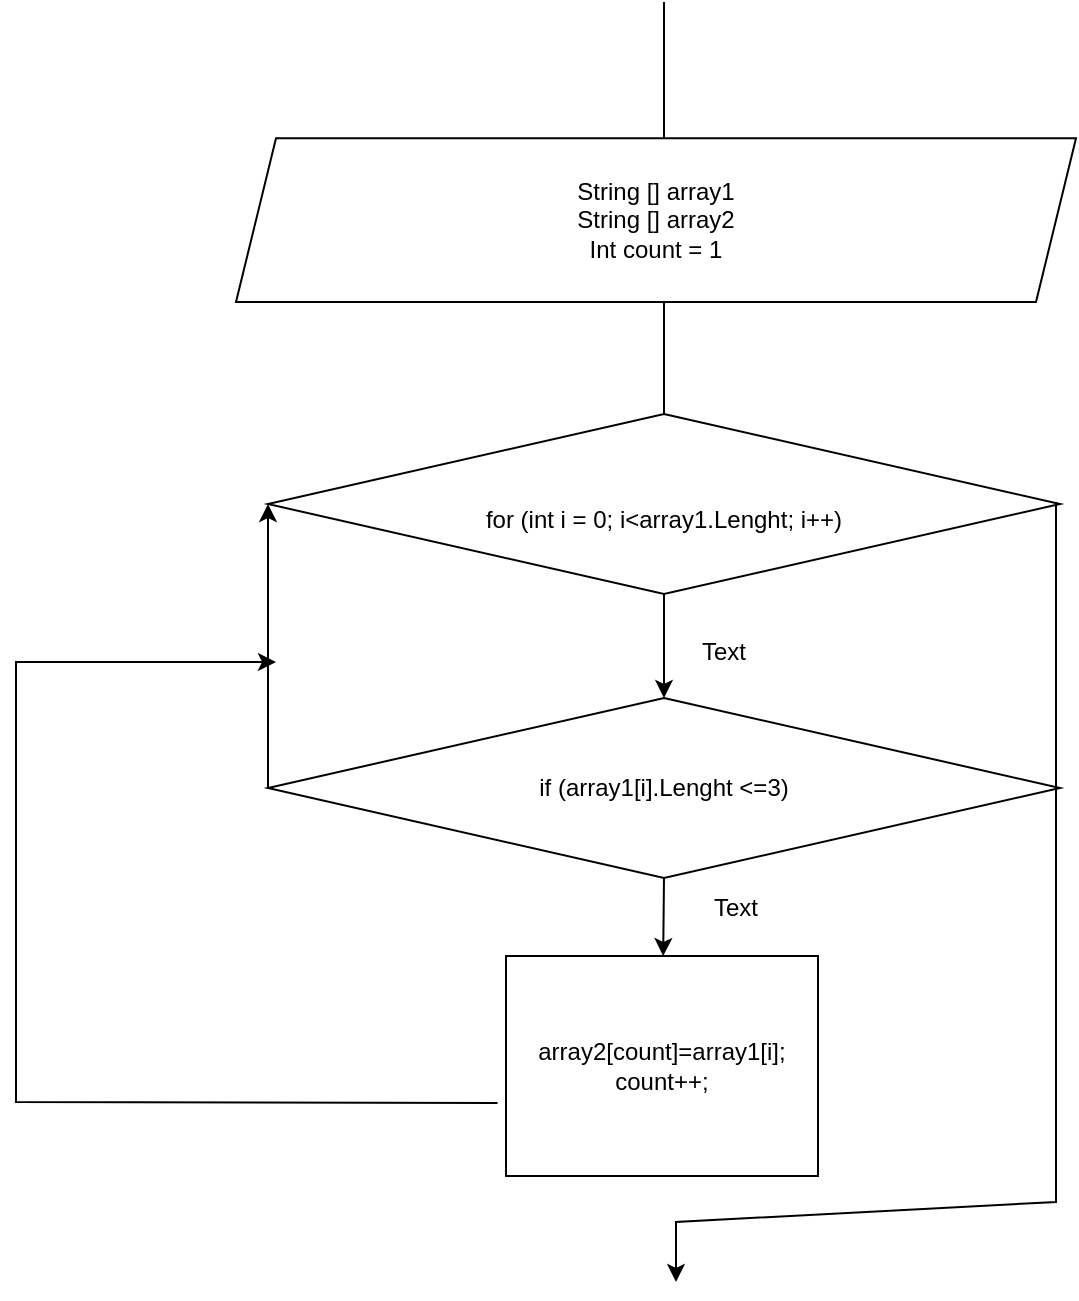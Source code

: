 <mxfile version="21.0.2" type="device"><diagram name="Page-1" id="edf60f1a-56cd-e834-aa8a-f176f3a09ee4"><mxGraphModel dx="1395" dy="1472" grid="1" gridSize="10" guides="1" tooltips="1" connect="1" arrows="1" fold="1" page="1" pageScale="1" pageWidth="1100" pageHeight="850" background="none" math="0" shadow="0"><root><mxCell id="0"/><mxCell id="1" parent="0"/><mxCell id="kZTI5n-nf501eiYYhkiV-4" value="" style="group" vertex="1" connectable="0" parent="1"><mxGeometry x="460" y="-20" width="420" height="150" as="geometry"/></mxCell><mxCell id="kZTI5n-nf501eiYYhkiV-1" value="" style="endArrow=none;html=1;rounded=0;" edge="1" parent="kZTI5n-nf501eiYYhkiV-4"><mxGeometry width="50" height="50" relative="1" as="geometry"><mxPoint x="214" y="68.182" as="sourcePoint"/><mxPoint x="214" as="targetPoint"/></mxGeometry></mxCell><mxCell id="kZTI5n-nf501eiYYhkiV-3" value="String [] array1&lt;br&gt;String [] array2&lt;br&gt;Int count = 1" style="shape=parallelogram;perimeter=parallelogramPerimeter;whiteSpace=wrap;html=1;fixedSize=1;" vertex="1" parent="kZTI5n-nf501eiYYhkiV-4"><mxGeometry y="68.182" width="420" height="81.818" as="geometry"/></mxCell><mxCell id="kZTI5n-nf501eiYYhkiV-5" value="" style="endArrow=none;html=1;rounded=0;exitX=0.5;exitY=0;exitDx=0;exitDy=0;" edge="1" parent="1" source="kZTI5n-nf501eiYYhkiV-6"><mxGeometry width="50" height="50" relative="1" as="geometry"><mxPoint x="674" y="198.182" as="sourcePoint"/><mxPoint x="674" y="130" as="targetPoint"/></mxGeometry></mxCell><mxCell id="kZTI5n-nf501eiYYhkiV-6" value="&lt;br&gt;for (int i = 0; i&amp;lt;array1.Lenght; i++)" style="rhombus;whiteSpace=wrap;html=1;" vertex="1" parent="1"><mxGeometry x="476" y="186" width="396" height="90" as="geometry"/></mxCell><mxCell id="kZTI5n-nf501eiYYhkiV-7" value="if (array1[i].Lenght &amp;lt;=3)" style="rhombus;whiteSpace=wrap;html=1;" vertex="1" parent="1"><mxGeometry x="476" y="328" width="396" height="90" as="geometry"/></mxCell><mxCell id="kZTI5n-nf501eiYYhkiV-8" value="" style="endArrow=classic;html=1;rounded=0;exitX=0.5;exitY=1;exitDx=0;exitDy=0;entryX=0.5;entryY=0;entryDx=0;entryDy=0;" edge="1" parent="1" source="kZTI5n-nf501eiYYhkiV-6" target="kZTI5n-nf501eiYYhkiV-7"><mxGeometry width="50" height="50" relative="1" as="geometry"><mxPoint x="550" y="340" as="sourcePoint"/><mxPoint x="600" y="290" as="targetPoint"/></mxGeometry></mxCell><mxCell id="kZTI5n-nf501eiYYhkiV-9" value="" style="endArrow=classic;html=1;rounded=0;" edge="1" parent="1"><mxGeometry width="50" height="50" relative="1" as="geometry"><mxPoint x="870" y="230" as="sourcePoint"/><mxPoint x="680" y="620" as="targetPoint"/><Array as="points"><mxPoint x="870" y="580"/><mxPoint x="680" y="590"/></Array></mxGeometry></mxCell><mxCell id="kZTI5n-nf501eiYYhkiV-10" value="" style="endArrow=classic;html=1;rounded=0;exitX=0.5;exitY=1;exitDx=0;exitDy=0;" edge="1" parent="1" source="kZTI5n-nf501eiYYhkiV-7" target="kZTI5n-nf501eiYYhkiV-11"><mxGeometry width="50" height="50" relative="1" as="geometry"><mxPoint x="600" y="340" as="sourcePoint"/><mxPoint x="674" y="450" as="targetPoint"/></mxGeometry></mxCell><mxCell id="kZTI5n-nf501eiYYhkiV-11" value="array2[count]=array1[i];&lt;br&gt;count++;" style="rounded=0;whiteSpace=wrap;html=1;" vertex="1" parent="1"><mxGeometry x="595" y="457" width="156" height="110" as="geometry"/></mxCell><mxCell id="kZTI5n-nf501eiYYhkiV-12" value="Text" style="text;html=1;strokeColor=none;fillColor=none;align=center;verticalAlign=middle;whiteSpace=wrap;rounded=0;" vertex="1" parent="1"><mxGeometry x="680" y="418" width="60" height="30" as="geometry"/></mxCell><mxCell id="kZTI5n-nf501eiYYhkiV-13" value="Text" style="text;html=1;strokeColor=none;fillColor=none;align=center;verticalAlign=middle;whiteSpace=wrap;rounded=0;" vertex="1" parent="1"><mxGeometry x="674" y="290" width="60" height="30" as="geometry"/></mxCell><mxCell id="kZTI5n-nf501eiYYhkiV-14" value="" style="endArrow=classic;html=1;rounded=0;exitX=0;exitY=0.5;exitDx=0;exitDy=0;entryX=0;entryY=0.5;entryDx=0;entryDy=0;" edge="1" parent="1" source="kZTI5n-nf501eiYYhkiV-7" target="kZTI5n-nf501eiYYhkiV-6"><mxGeometry width="50" height="50" relative="1" as="geometry"><mxPoint x="100" y="360" as="sourcePoint"/><mxPoint x="150" y="310" as="targetPoint"/></mxGeometry></mxCell><mxCell id="kZTI5n-nf501eiYYhkiV-15" value="" style="endArrow=classic;html=1;rounded=0;exitX=-0.027;exitY=0.668;exitDx=0;exitDy=0;exitPerimeter=0;" edge="1" parent="1" source="kZTI5n-nf501eiYYhkiV-11"><mxGeometry width="50" height="50" relative="1" as="geometry"><mxPoint x="200" y="425" as="sourcePoint"/><mxPoint x="480" y="310" as="targetPoint"/><Array as="points"><mxPoint x="350" y="530"/><mxPoint x="350" y="310"/></Array></mxGeometry></mxCell></root></mxGraphModel></diagram></mxfile>
